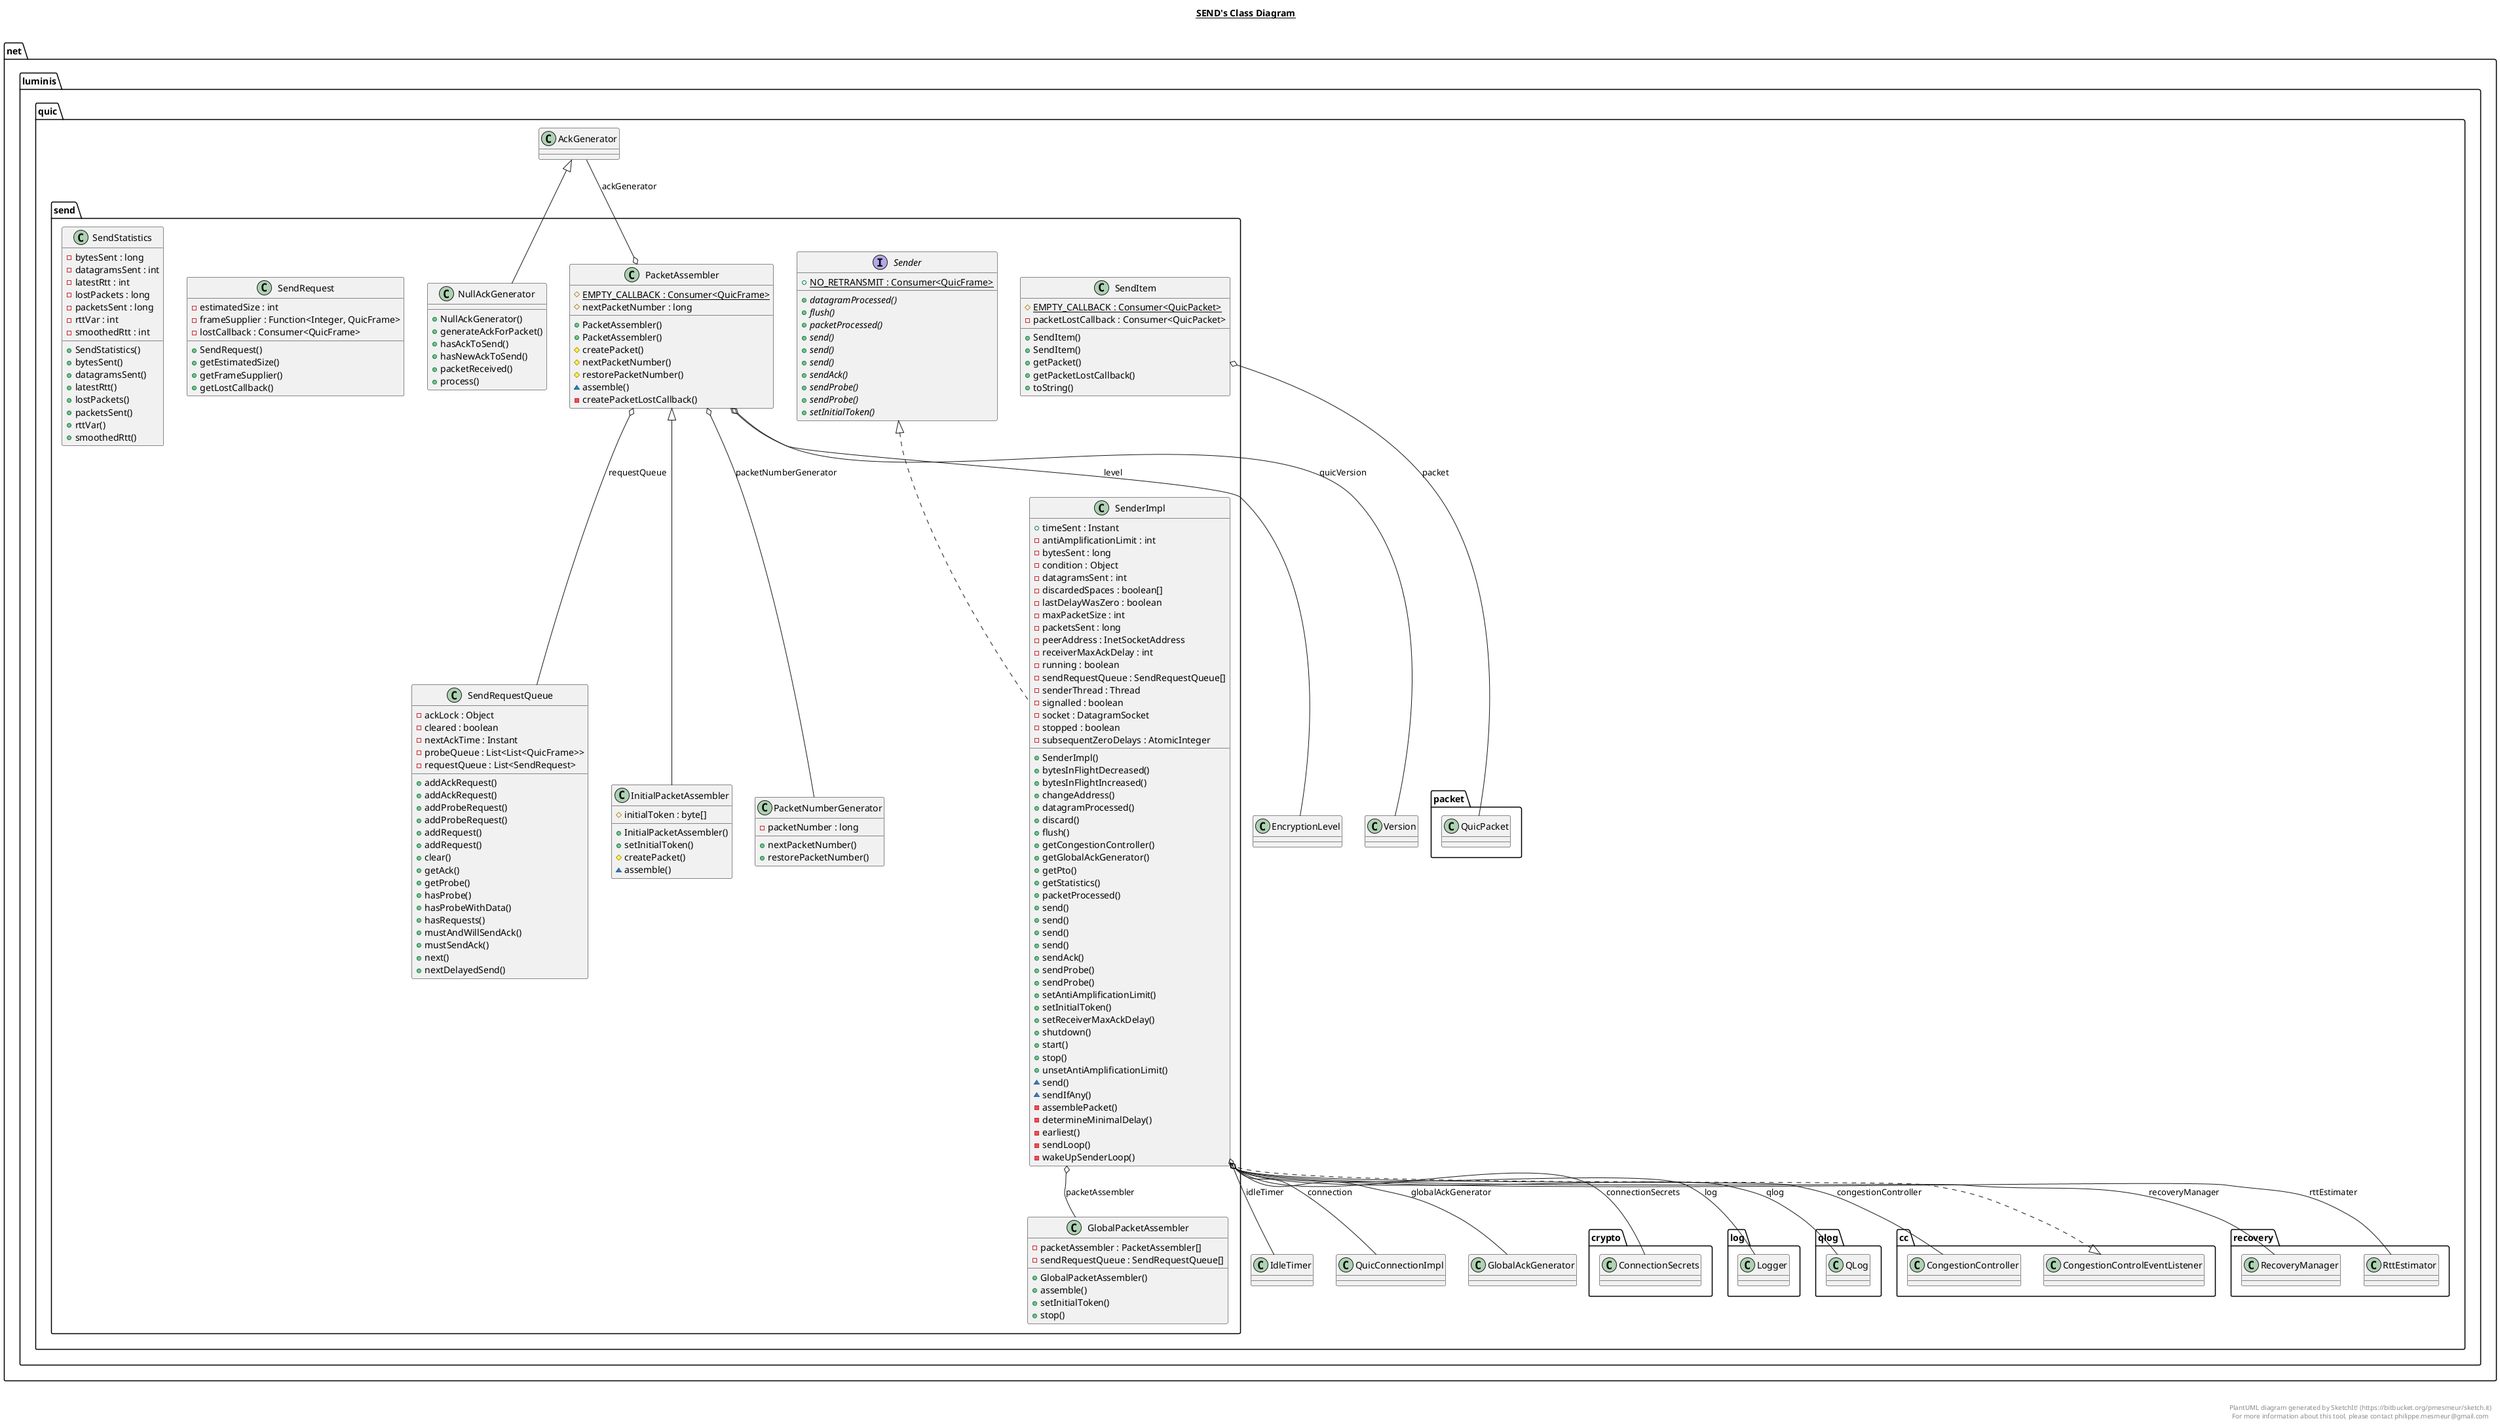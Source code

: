 @startuml

title __SEND's Class Diagram__\n

  namespace net.luminis.quic {
    namespace send {
      class net.luminis.quic.send.GlobalPacketAssembler {
          - packetAssembler : PacketAssembler[]
          - sendRequestQueue : SendRequestQueue[]
          + GlobalPacketAssembler()
          + assemble()
          + setInitialToken()
          + stop()
      }
    }
  }
  

  namespace net.luminis.quic {
    namespace send {
      class net.luminis.quic.send.InitialPacketAssembler {
          # initialToken : byte[]
          + InitialPacketAssembler()
          + setInitialToken()
          # createPacket()
          ~ assemble()
      }
    }
  }
  

  namespace net.luminis.quic {
    namespace send {
      class net.luminis.quic.send.NullAckGenerator {
          + NullAckGenerator()
          + generateAckForPacket()
          + hasAckToSend()
          + hasNewAckToSend()
          + packetReceived()
          + process()
      }
    }
  }
  

  namespace net.luminis.quic {
    namespace send {
      class net.luminis.quic.send.PacketAssembler {
          {static} # EMPTY_CALLBACK : Consumer<QuicFrame>
          # nextPacketNumber : long
          + PacketAssembler()
          + PacketAssembler()
          # createPacket()
          # nextPacketNumber()
          # restorePacketNumber()
          ~ assemble()
          - createPacketLostCallback()
      }
    }
  }
  

  namespace net.luminis.quic {
    namespace send {
      class net.luminis.quic.send.PacketNumberGenerator {
          - packetNumber : long
          + nextPacketNumber()
          + restorePacketNumber()
      }
    }
  }
  

  namespace net.luminis.quic {
    namespace send {
      class net.luminis.quic.send.SendItem {
          {static} # EMPTY_CALLBACK : Consumer<QuicPacket>
          - packetLostCallback : Consumer<QuicPacket>
          + SendItem()
          + SendItem()
          + getPacket()
          + getPacketLostCallback()
          + toString()
      }
    }
  }
  

  namespace net.luminis.quic {
    namespace send {
      class net.luminis.quic.send.SendRequest {
          - estimatedSize : int
          - frameSupplier : Function<Integer, QuicFrame>
          - lostCallback : Consumer<QuicFrame>
          + SendRequest()
          + getEstimatedSize()
          + getFrameSupplier()
          + getLostCallback()
      }
    }
  }
  

  namespace net.luminis.quic {
    namespace send {
      class net.luminis.quic.send.SendRequestQueue {
          - ackLock : Object
          - cleared : boolean
          - nextAckTime : Instant
          - probeQueue : List<List<QuicFrame>>
          - requestQueue : List<SendRequest>
          + addAckRequest()
          + addAckRequest()
          + addProbeRequest()
          + addProbeRequest()
          + addRequest()
          + addRequest()
          + clear()
          + getAck()
          + getProbe()
          + hasProbe()
          + hasProbeWithData()
          + hasRequests()
          + mustAndWillSendAck()
          + mustSendAck()
          + next()
          + nextDelayedSend()
      }
    }
  }
  

  namespace net.luminis.quic {
    namespace send {
      class net.luminis.quic.send.SendStatistics {
          - bytesSent : long
          - datagramsSent : int
          - latestRtt : int
          - lostPackets : long
          - packetsSent : long
          - rttVar : int
          - smoothedRtt : int
          + SendStatistics()
          + bytesSent()
          + datagramsSent()
          + latestRtt()
          + lostPackets()
          + packetsSent()
          + rttVar()
          + smoothedRtt()
      }
    }
  }
  

  namespace net.luminis.quic {
    namespace send {
      interface net.luminis.quic.send.Sender {
          {static} + NO_RETRANSMIT : Consumer<QuicFrame>
          {abstract} + datagramProcessed()
          {abstract} + flush()
          {abstract} + packetProcessed()
          {abstract} + send()
          {abstract} + send()
          {abstract} + send()
          {abstract} + sendAck()
          {abstract} + sendProbe()
          {abstract} + sendProbe()
          {abstract} + setInitialToken()
      }
    }
  }
  

  namespace net.luminis.quic {
    namespace send {
      class net.luminis.quic.send.SenderImpl {
          + timeSent : Instant
          - antiAmplificationLimit : int
          - bytesSent : long
          - condition : Object
          - datagramsSent : int
          - discardedSpaces : boolean[]
          - lastDelayWasZero : boolean
          - maxPacketSize : int
          - packetsSent : long
          - peerAddress : InetSocketAddress
          - receiverMaxAckDelay : int
          - running : boolean
          - sendRequestQueue : SendRequestQueue[]
          - senderThread : Thread
          - signalled : boolean
          - socket : DatagramSocket
          - stopped : boolean
          - subsequentZeroDelays : AtomicInteger
          + SenderImpl()
          + bytesInFlightDecreased()
          + bytesInFlightIncreased()
          + changeAddress()
          + datagramProcessed()
          + discard()
          + flush()
          + getCongestionController()
          + getGlobalAckGenerator()
          + getPto()
          + getStatistics()
          + packetProcessed()
          + send()
          + send()
          + send()
          + send()
          + sendAck()
          + sendProbe()
          + sendProbe()
          + setAntiAmplificationLimit()
          + setInitialToken()
          + setReceiverMaxAckDelay()
          + shutdown()
          + start()
          + stop()
          + unsetAntiAmplificationLimit()
          ~ send()
          ~ sendIfAny()
          - assemblePacket()
          - determineMinimalDelay()
          - earliest()
          - sendLoop()
          - wakeUpSenderLoop()
      }
    }
  }
  

  net.luminis.quic.send.InitialPacketAssembler -up-|> net.luminis.quic.send.PacketAssembler
  net.luminis.quic.send.NullAckGenerator -up-|> net.luminis.quic.AckGenerator
  net.luminis.quic.send.PacketAssembler o-- net.luminis.quic.AckGenerator : ackGenerator
  net.luminis.quic.send.PacketAssembler o-- net.luminis.quic.EncryptionLevel : level
  net.luminis.quic.send.PacketAssembler o-- net.luminis.quic.Version : quicVersion
  net.luminis.quic.send.PacketAssembler o-- net.luminis.quic.send.SendRequestQueue : requestQueue
  net.luminis.quic.send.PacketAssembler o-- net.luminis.quic.send.PacketNumberGenerator : packetNumberGenerator
  net.luminis.quic.send.SendItem o-- net.luminis.quic.packet.QuicPacket : packet
  net.luminis.quic.send.SenderImpl .up.|> net.luminis.quic.cc.CongestionControlEventListener
  net.luminis.quic.send.SenderImpl .up.|> net.luminis.quic.send.Sender
  net.luminis.quic.send.SenderImpl o-- net.luminis.quic.cc.CongestionController : congestionController
  net.luminis.quic.send.SenderImpl o-- net.luminis.quic.QuicConnectionImpl : connection
  net.luminis.quic.send.SenderImpl o-- net.luminis.quic.crypto.ConnectionSecrets : connectionSecrets
  net.luminis.quic.send.SenderImpl o-- net.luminis.quic.GlobalAckGenerator : globalAckGenerator
  net.luminis.quic.send.SenderImpl o-- net.luminis.quic.IdleTimer : idleTimer
  net.luminis.quic.send.SenderImpl o-- net.luminis.quic.log.Logger : log
  net.luminis.quic.send.SenderImpl o-- net.luminis.quic.send.GlobalPacketAssembler : packetAssembler
  net.luminis.quic.send.SenderImpl o-- net.luminis.quic.qlog.QLog : qlog
  net.luminis.quic.send.SenderImpl o-- net.luminis.quic.recovery.RecoveryManager : recoveryManager
  net.luminis.quic.send.SenderImpl o-- net.luminis.quic.recovery.RttEstimator : rttEstimater


right footer


PlantUML diagram generated by SketchIt! (https://bitbucket.org/pmesmeur/sketch.it)
For more information about this tool, please contact philippe.mesmeur@gmail.com
endfooter

@enduml
